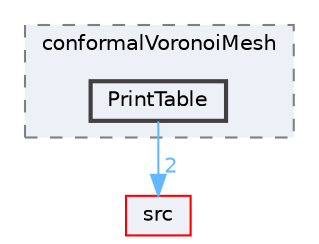 digraph "applications/utilities/mesh/generation/foamyMesh/conformalVoronoiMesh/PrintTable"
{
 // LATEX_PDF_SIZE
  bgcolor="transparent";
  edge [fontname=Helvetica,fontsize=10,labelfontname=Helvetica,labelfontsize=10];
  node [fontname=Helvetica,fontsize=10,shape=box,height=0.2,width=0.4];
  compound=true
  subgraph clusterdir_616e89101b4d92e7765258ddbabd9ee1 {
    graph [ bgcolor="#edf0f7", pencolor="grey50", label="conformalVoronoiMesh", fontname=Helvetica,fontsize=10 style="filled,dashed", URL="dir_616e89101b4d92e7765258ddbabd9ee1.html",tooltip=""]
  dir_ea31207574f2fed1e7843919a636f288 [label="PrintTable", fillcolor="#edf0f7", color="grey25", style="filled,bold", URL="dir_ea31207574f2fed1e7843919a636f288.html",tooltip=""];
  }
  dir_68267d1309a1af8e8297ef4c3efbcdba [label="src", fillcolor="#edf0f7", color="red", style="filled", URL="dir_68267d1309a1af8e8297ef4c3efbcdba.html",tooltip=""];
  dir_ea31207574f2fed1e7843919a636f288->dir_68267d1309a1af8e8297ef4c3efbcdba [headlabel="2", labeldistance=1.5 headhref="dir_003073_003729.html" href="dir_003073_003729.html" color="steelblue1" fontcolor="steelblue1"];
}
